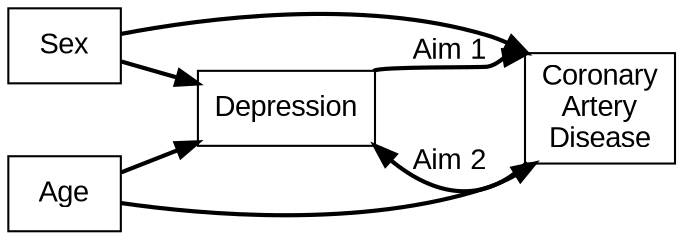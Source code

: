 # Figure 3 diagram

digraph {

# overall graph settings
graph [layout = dot, rankdir = LR, overlap = FALSE, fontname = "Arial"]
edge [fontname = "Arial", penwidth = 2  ];
node [shape = rectangle, fontname = "Arial"]

# Important nodes
sad [label = <Depression>, rank = 1]
cad [label = <Coronary<br/>Artery<br/>Disease>, rank = 1]

# Covariates
sex [label = <Sex>, rank = 2]
age [label = <Age>, rank = 2]

# Nodes of importance
#hrv [label = <Autonomic<br/>Dysfunction<br/><font point-size='10'>(<I>Dyx</I>)</font>>]
#cad [label = <Obstructive CAD>]
#nvi [label = <Neuropsychological<br/>Factors>]

# Edge definitions
sad -> cad [dir = forward, tailport = ne, headport = nw, label = "Aim 1"]
cad -> sad [dir = forward, tailport = sw, headport = se, label = "Aim 2"]

sex -> {sad cad} [dir = backward]
age -> {sad cad} [dir = forward]
}